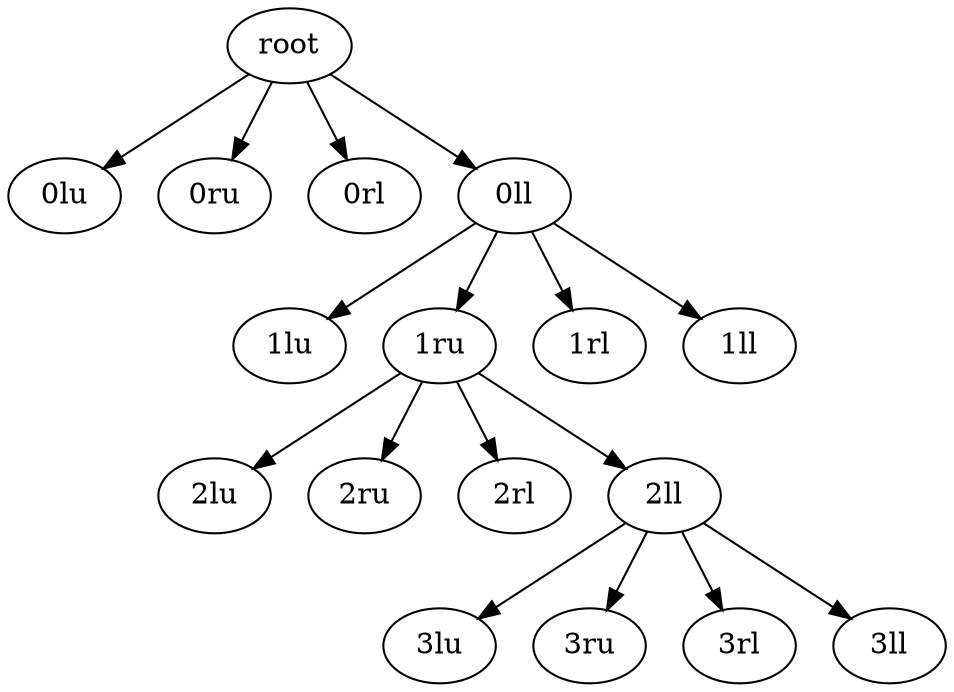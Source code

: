 digraph G {
	root -> {"0lu", "0ru", "0rl", "0ll"}
	"0ll" -> {"1lu", "1ru", "1rl", "1ll"}
	"1ru" -> {"2lu", "2ru", "2rl", "2ll"}
	"2ll" -> {"3lu", "3ru", "3rl", "3ll"}
}
